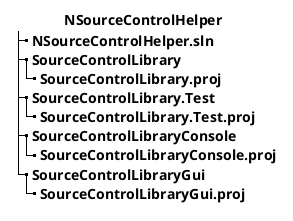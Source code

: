 @startuml
skinparam titleFontSize 14
title
  NSourceControlHelper
  |_ NSourceControlHelper.sln
  |_ SourceControlLibrary
    |_ SourceControlLibrary.proj
  |_ SourceControlLibrary.Test
    |_ SourceControlLibrary.Test.proj
  |_ SourceControlLibraryConsole
    |_ SourceControlLibraryConsole.proj
  |_ SourceControlLibraryGui
    |_ SourceControlLibraryGui.proj
end title
@enduml